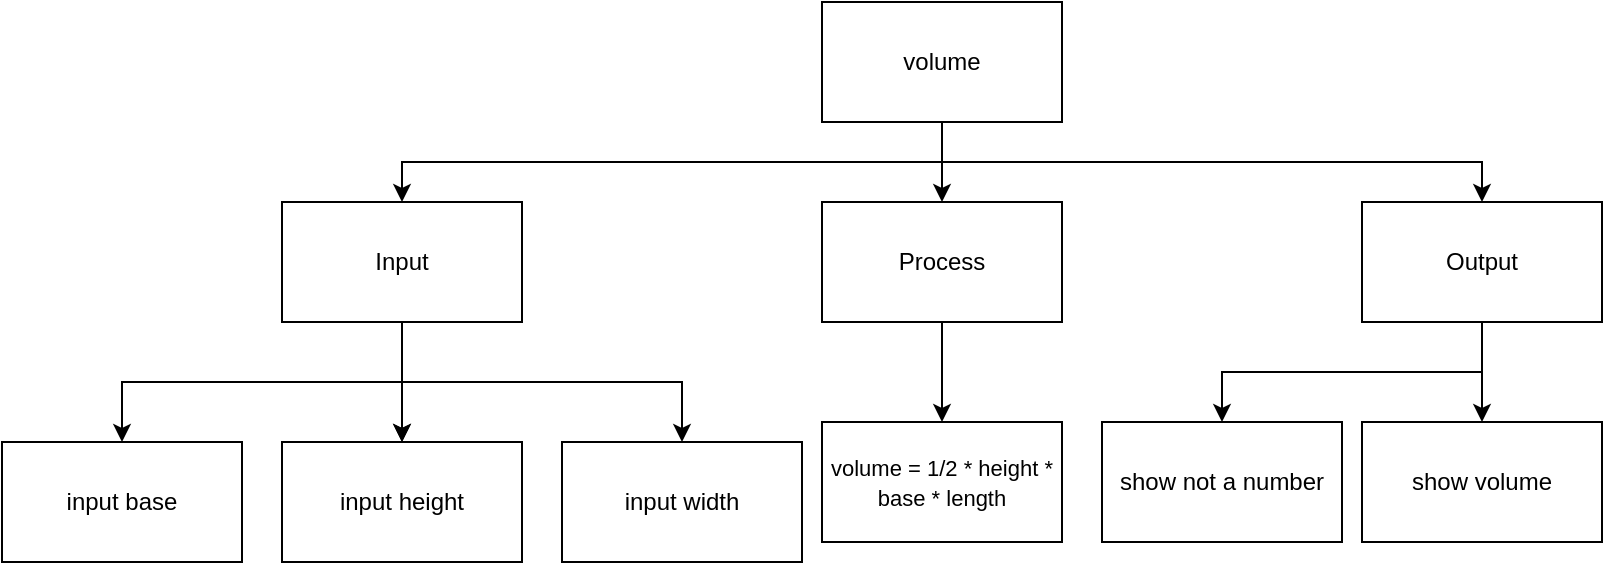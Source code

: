<mxfile>
    <diagram id="0-iM3f9_zIrrTxt18xjU" name="Page-1">
        <mxGraphModel dx="690" dy="526" grid="1" gridSize="10" guides="1" tooltips="1" connect="1" arrows="1" fold="1" page="1" pageScale="1" pageWidth="827" pageHeight="1169" math="0" shadow="0">
            <root>
                <mxCell id="0"/>
                <mxCell id="1" parent="0"/>
                <mxCell id="2" style="edgeStyle=orthogonalEdgeStyle;rounded=0;html=1;exitX=0.5;exitY=1;exitDx=0;exitDy=0;entryX=0.5;entryY=0;entryDx=0;entryDy=0;" edge="1" parent="1" source="5" target="10">
                    <mxGeometry relative="1" as="geometry"/>
                </mxCell>
                <mxCell id="3" style="edgeStyle=orthogonalEdgeStyle;rounded=0;html=1;exitX=0.5;exitY=1;exitDx=0;exitDy=0;entryX=0.5;entryY=0;entryDx=0;entryDy=0;" edge="1" parent="1" source="5" target="8">
                    <mxGeometry relative="1" as="geometry"/>
                </mxCell>
                <mxCell id="4" style="edgeStyle=orthogonalEdgeStyle;rounded=0;html=1;exitX=0.5;exitY=1;exitDx=0;exitDy=0;" edge="1" parent="1" source="5" target="12">
                    <mxGeometry relative="1" as="geometry"/>
                </mxCell>
                <mxCell id="5" value="volume" style="rounded=0;whiteSpace=wrap;html=1;" vertex="1" parent="1">
                    <mxGeometry x="420" y="130" width="120" height="60" as="geometry"/>
                </mxCell>
                <mxCell id="6" style="edgeStyle=orthogonalEdgeStyle;rounded=0;html=1;exitX=0.5;exitY=1;exitDx=0;exitDy=0;entryX=0.5;entryY=0;entryDx=0;entryDy=0;" edge="1" parent="1" source="8">
                    <mxGeometry relative="1" as="geometry">
                        <mxPoint x="210" y="350" as="targetPoint"/>
                    </mxGeometry>
                </mxCell>
                <mxCell id="7" style="edgeStyle=orthogonalEdgeStyle;rounded=0;html=1;exitX=0.5;exitY=1;exitDx=0;exitDy=0;" edge="1" parent="1" source="8" target="15">
                    <mxGeometry relative="1" as="geometry"/>
                </mxCell>
                <mxCell id="19" style="edgeStyle=orthogonalEdgeStyle;shape=connector;rounded=0;html=1;exitX=0.5;exitY=1;exitDx=0;exitDy=0;labelBackgroundColor=default;fontFamily=Helvetica;fontSize=11;fontColor=default;endArrow=classic;strokeColor=default;" edge="1" parent="1" source="8" target="16">
                    <mxGeometry relative="1" as="geometry"/>
                </mxCell>
                <mxCell id="20" style="edgeStyle=orthogonalEdgeStyle;shape=connector;rounded=0;html=1;exitX=0.5;exitY=1;exitDx=0;exitDy=0;entryX=0.5;entryY=0;entryDx=0;entryDy=0;labelBackgroundColor=default;fontFamily=Helvetica;fontSize=11;fontColor=default;endArrow=classic;strokeColor=default;" edge="1" parent="1" source="8" target="17">
                    <mxGeometry relative="1" as="geometry"/>
                </mxCell>
                <mxCell id="8" value="Input" style="rounded=0;whiteSpace=wrap;html=1;" vertex="1" parent="1">
                    <mxGeometry x="150" y="230" width="120" height="60" as="geometry"/>
                </mxCell>
                <mxCell id="9" style="edgeStyle=orthogonalEdgeStyle;html=1;exitX=0.5;exitY=1;exitDx=0;exitDy=0;rounded=0;" edge="1" parent="1" source="10" target="13">
                    <mxGeometry relative="1" as="geometry"/>
                </mxCell>
                <mxCell id="10" value="Process" style="rounded=0;whiteSpace=wrap;html=1;" vertex="1" parent="1">
                    <mxGeometry x="420" y="230" width="120" height="60" as="geometry"/>
                </mxCell>
                <mxCell id="11" style="edgeStyle=orthogonalEdgeStyle;html=1;exitX=0.5;exitY=1;exitDx=0;exitDy=0;rounded=0;" edge="1" parent="1" source="12" target="14">
                    <mxGeometry relative="1" as="geometry">
                        <mxPoint x="610" y="310" as="sourcePoint"/>
                    </mxGeometry>
                </mxCell>
                <mxCell id="22" style="edgeStyle=orthogonalEdgeStyle;shape=connector;rounded=0;html=1;exitX=0.5;exitY=1;exitDx=0;exitDy=0;labelBackgroundColor=default;fontFamily=Helvetica;fontSize=11;fontColor=default;endArrow=classic;strokeColor=default;" edge="1" parent="1" source="12" target="21">
                    <mxGeometry relative="1" as="geometry"/>
                </mxCell>
                <mxCell id="12" value="Output" style="rounded=0;whiteSpace=wrap;html=1;" vertex="1" parent="1">
                    <mxGeometry x="690" y="230" width="120" height="60" as="geometry"/>
                </mxCell>
                <mxCell id="13" value="&lt;span style=&quot;font-size: 11px&quot;&gt;volume = 1/2 * height * base * length&lt;/span&gt;" style="rounded=0;whiteSpace=wrap;html=1;" vertex="1" parent="1">
                    <mxGeometry x="420" y="340" width="120" height="60" as="geometry"/>
                </mxCell>
                <mxCell id="14" value="show volume" style="rounded=0;whiteSpace=wrap;html=1;" vertex="1" parent="1">
                    <mxGeometry x="690" y="340" width="120" height="60" as="geometry"/>
                </mxCell>
                <mxCell id="15" value="input height" style="rounded=0;whiteSpace=wrap;html=1;" vertex="1" parent="1">
                    <mxGeometry x="150" y="350" width="120" height="60" as="geometry"/>
                </mxCell>
                <mxCell id="16" value="input width" style="rounded=0;whiteSpace=wrap;html=1;" vertex="1" parent="1">
                    <mxGeometry x="290" y="350" width="120" height="60" as="geometry"/>
                </mxCell>
                <mxCell id="17" value="input base" style="rounded=0;whiteSpace=wrap;html=1;" vertex="1" parent="1">
                    <mxGeometry x="10" y="350" width="120" height="60" as="geometry"/>
                </mxCell>
                <mxCell id="21" value="show not a number" style="rounded=0;whiteSpace=wrap;html=1;" vertex="1" parent="1">
                    <mxGeometry x="560" y="340" width="120" height="60" as="geometry"/>
                </mxCell>
            </root>
        </mxGraphModel>
    </diagram>
</mxfile>